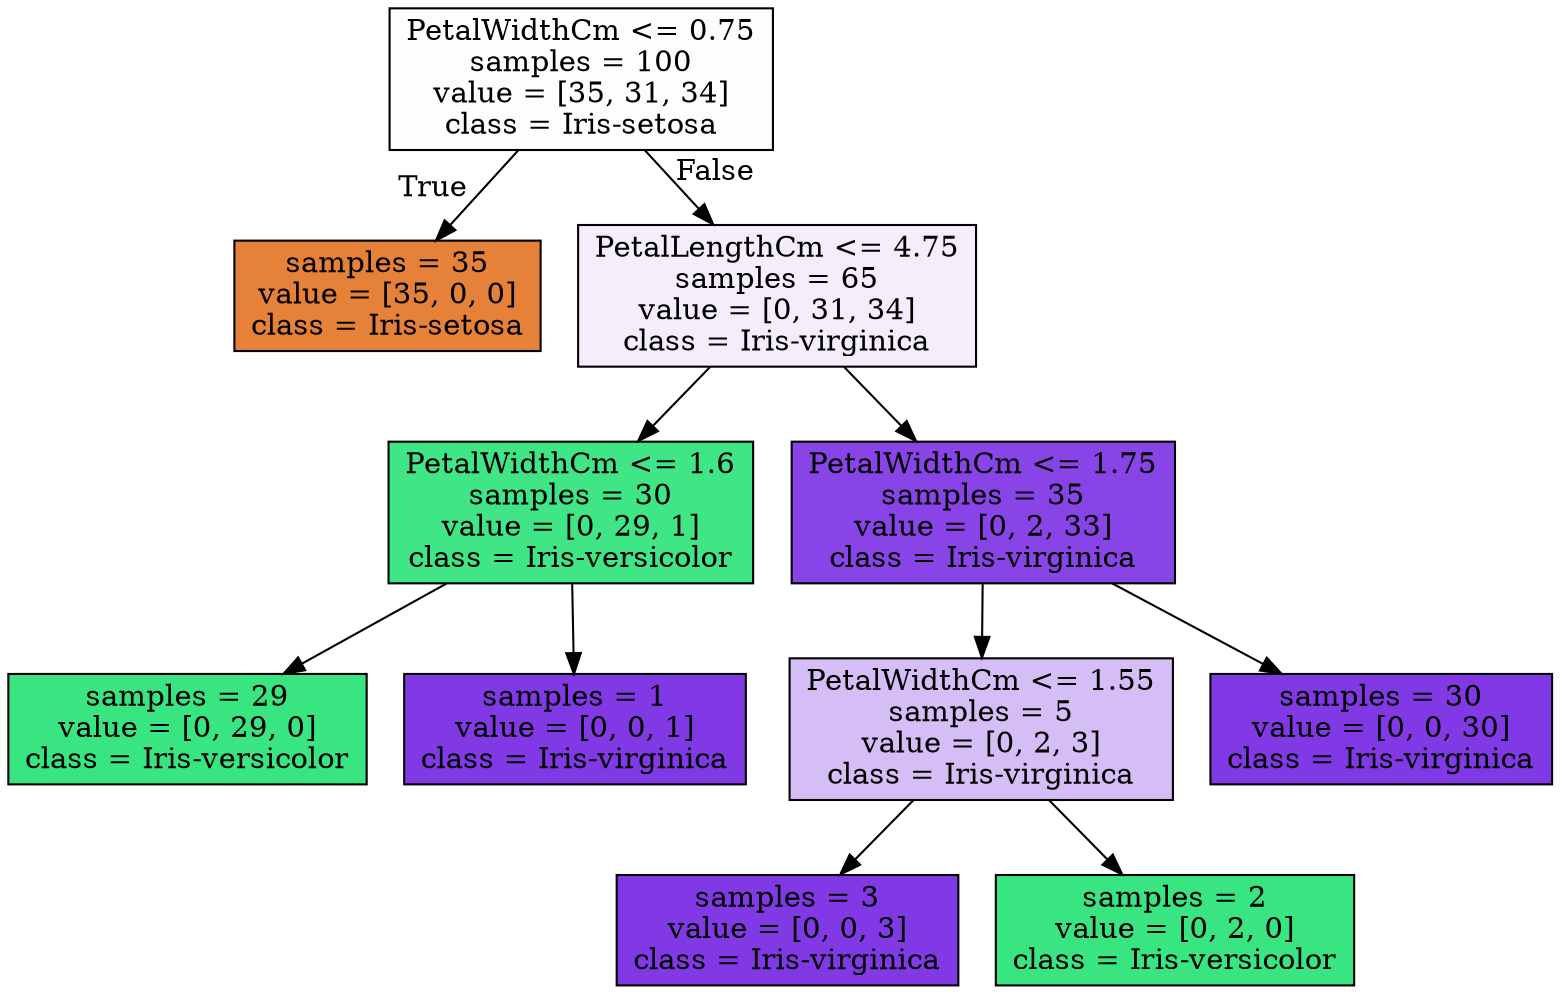 digraph Tree {
node [shape=box, style="filled", color="black"] ;
0 [label="PetalWidthCm <= 0.75\nsamples = 100\nvalue = [35, 31, 34]\nclass = Iris-setosa", fillcolor="#e5813904"] ;
1 [label="samples = 35\nvalue = [35, 0, 0]\nclass = Iris-setosa", fillcolor="#e58139ff"] ;
0 -> 1 [labeldistance=2.5, labelangle=45, headlabel="True"] ;
2 [label="PetalLengthCm <= 4.75\nsamples = 65\nvalue = [0, 31, 34]\nclass = Iris-virginica", fillcolor="#8139e517"] ;
0 -> 2 [labeldistance=2.5, labelangle=-45, headlabel="False"] ;
3 [label="PetalWidthCm <= 1.6\nsamples = 30\nvalue = [0, 29, 1]\nclass = Iris-versicolor", fillcolor="#39e581f6"] ;
2 -> 3 ;
4 [label="samples = 29\nvalue = [0, 29, 0]\nclass = Iris-versicolor", fillcolor="#39e581ff"] ;
3 -> 4 ;
5 [label="samples = 1\nvalue = [0, 0, 1]\nclass = Iris-virginica", fillcolor="#8139e5ff"] ;
3 -> 5 ;
6 [label="PetalWidthCm <= 1.75\nsamples = 35\nvalue = [0, 2, 33]\nclass = Iris-virginica", fillcolor="#8139e5f0"] ;
2 -> 6 ;
7 [label="PetalWidthCm <= 1.55\nsamples = 5\nvalue = [0, 2, 3]\nclass = Iris-virginica", fillcolor="#8139e555"] ;
6 -> 7 ;
8 [label="samples = 3\nvalue = [0, 0, 3]\nclass = Iris-virginica", fillcolor="#8139e5ff"] ;
7 -> 8 ;
9 [label="samples = 2\nvalue = [0, 2, 0]\nclass = Iris-versicolor", fillcolor="#39e581ff"] ;
7 -> 9 ;
10 [label="samples = 30\nvalue = [0, 0, 30]\nclass = Iris-virginica", fillcolor="#8139e5ff"] ;
6 -> 10 ;
}
